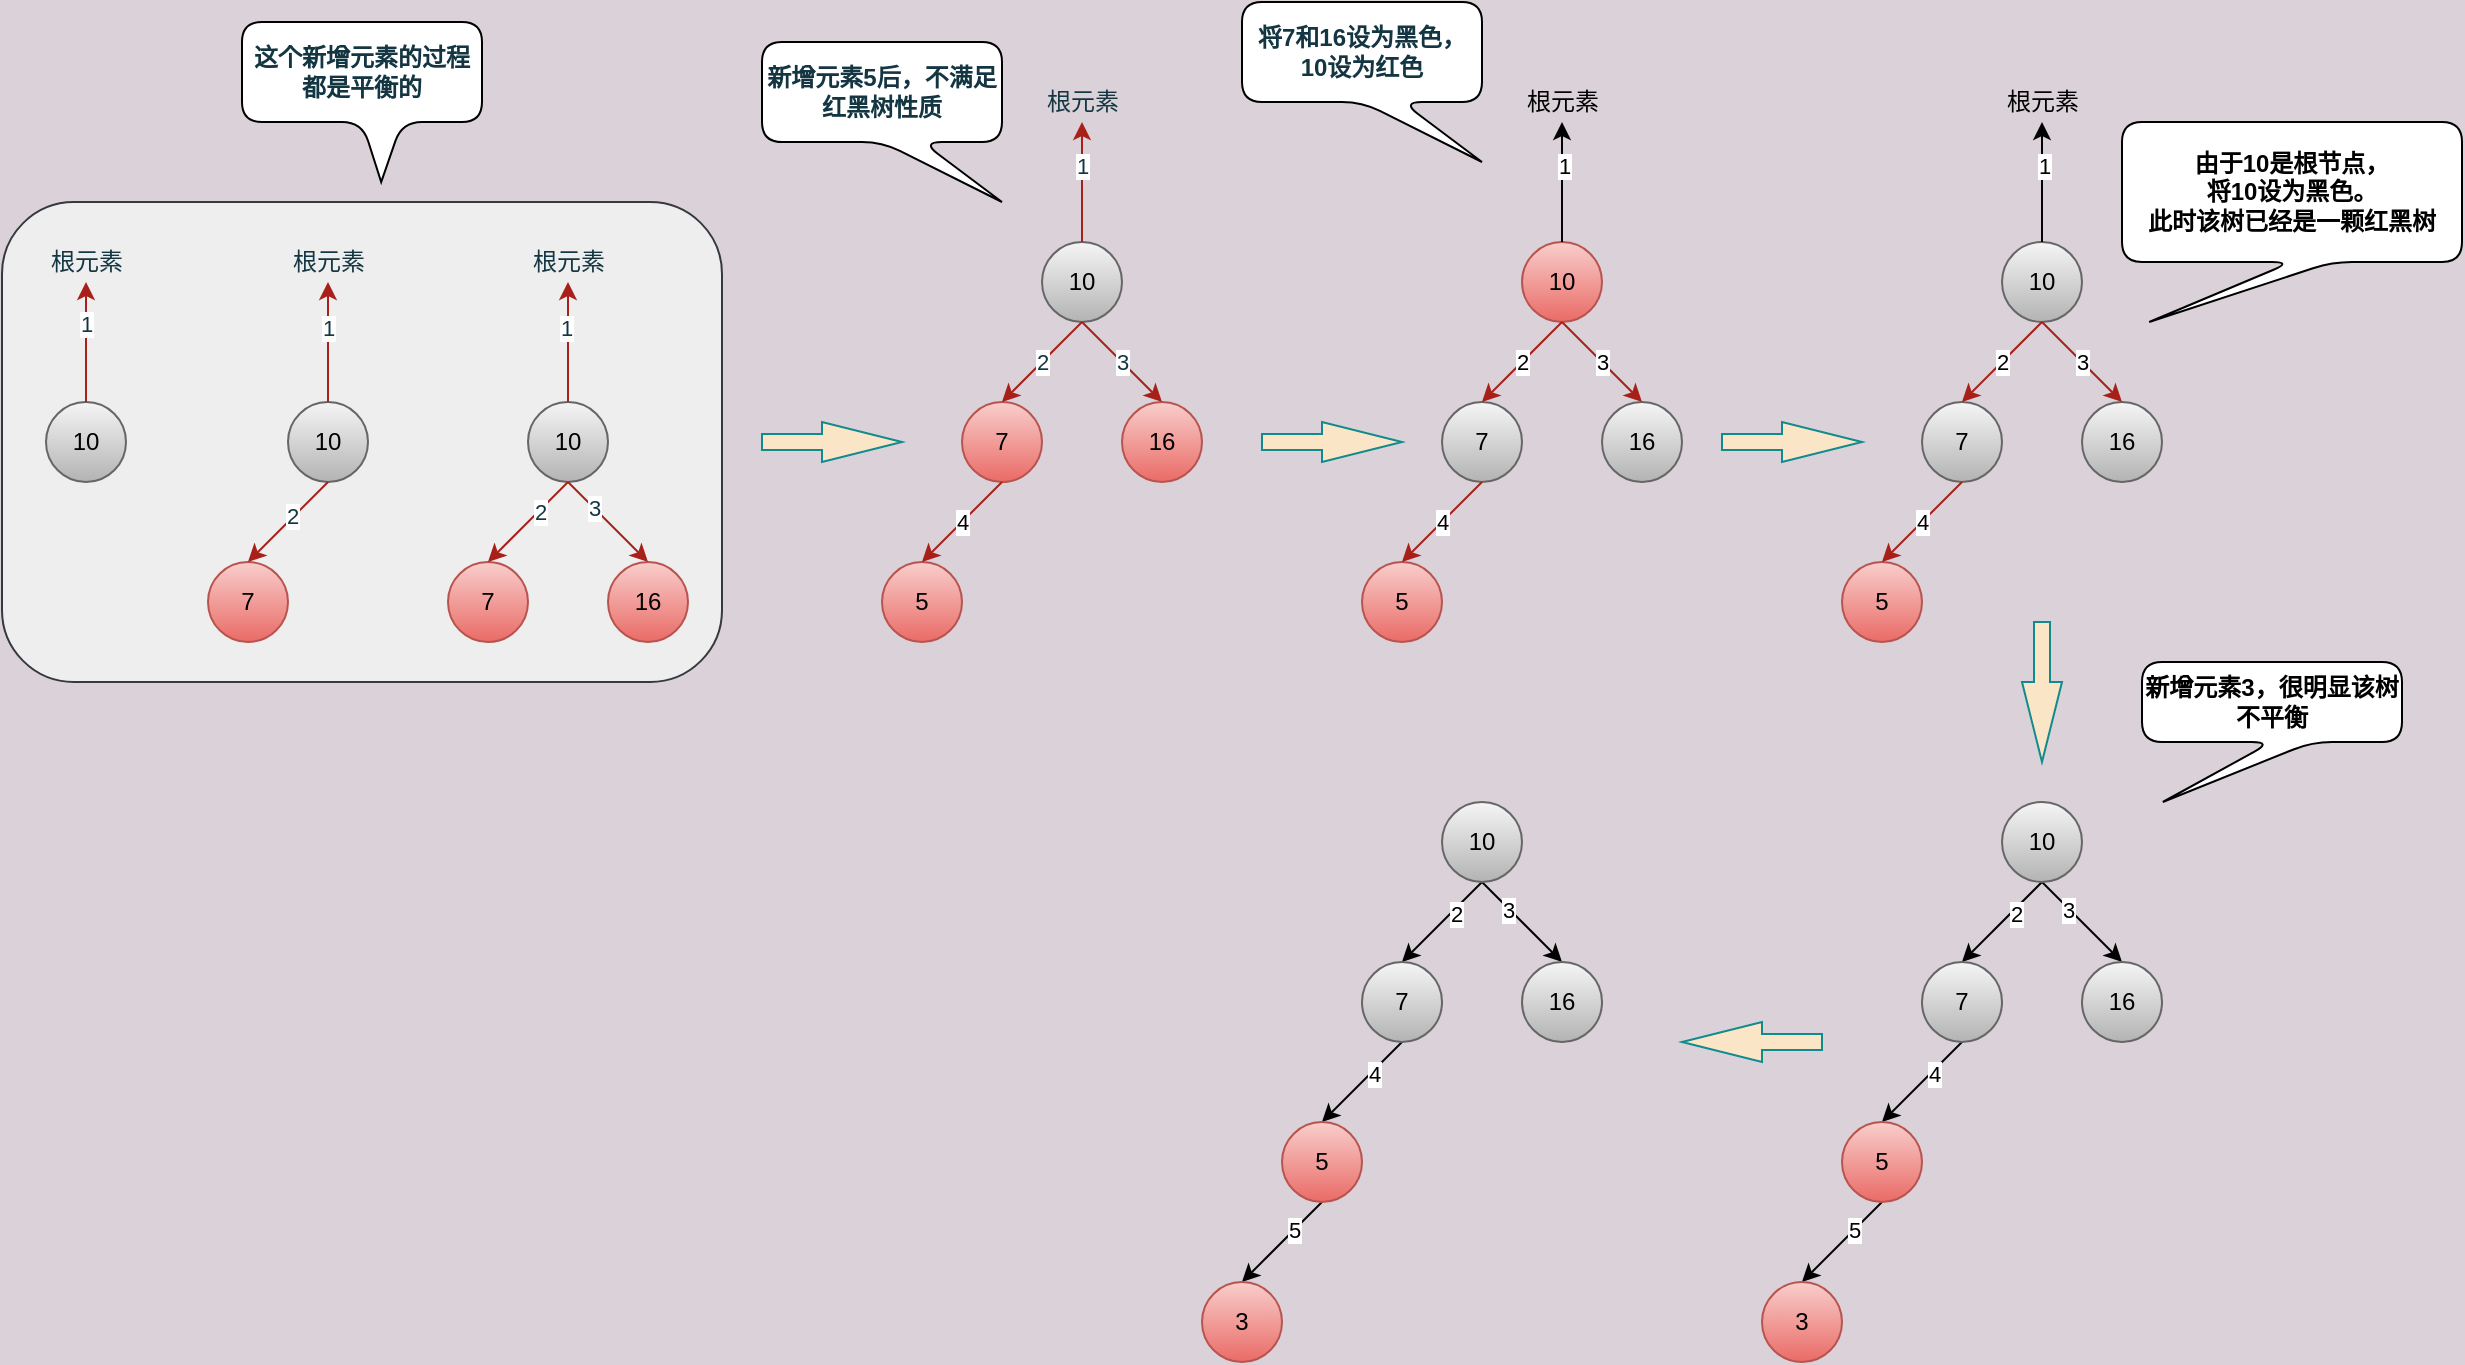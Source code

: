 <mxfile version="14.8.6" type="github">
  <diagram id="RBuBmUdtF5p_911Tt1P1" name="第 1 页">
    <mxGraphModel dx="768" dy="857" grid="1" gridSize="10" guides="1" tooltips="1" connect="1" arrows="1" fold="1" page="0" pageScale="1" pageWidth="827" pageHeight="1169" background="#DAD2D8" math="0" shadow="0">
      <root>
        <mxCell id="0" />
        <mxCell id="1" parent="0" />
        <mxCell id="MB37Xbq3W8sEPBoul8G4-47" value="" style="rounded=1;whiteSpace=wrap;html=1;glass=0;fillColor=#eeeeee;strokeColor=#36393d;shadow=0;sketch=0;" parent="1" vertex="1">
          <mxGeometry x="200" y="20" width="360" height="240" as="geometry" />
        </mxCell>
        <mxCell id="MB37Xbq3W8sEPBoul8G4-13" value="" style="group;fontColor=#143642;" parent="1" vertex="1" connectable="0">
          <mxGeometry x="217" y="40" width="50" height="120" as="geometry" />
        </mxCell>
        <mxCell id="MB37Xbq3W8sEPBoul8G4-1" value="10" style="ellipse;whiteSpace=wrap;html=1;aspect=fixed;fillColor=#f5f5f5;strokeColor=#666666;gradientColor=#b3b3b3;" parent="MB37Xbq3W8sEPBoul8G4-13" vertex="1">
          <mxGeometry x="5" y="80" width="40" height="40" as="geometry" />
        </mxCell>
        <mxCell id="MB37Xbq3W8sEPBoul8G4-4" value="根元素" style="text;html=1;align=center;verticalAlign=middle;resizable=0;points=[];autosize=1;strokeColor=none;fontColor=#143642;" parent="MB37Xbq3W8sEPBoul8G4-13" vertex="1">
          <mxGeometry width="50" height="20" as="geometry" />
        </mxCell>
        <mxCell id="MB37Xbq3W8sEPBoul8G4-6" value="" style="edgeStyle=orthogonalEdgeStyle;rounded=0;orthogonalLoop=1;jettySize=auto;html=1;labelBackgroundColor=#DAD2D8;strokeColor=#A8201A;fontColor=#143642;" parent="MB37Xbq3W8sEPBoul8G4-13" source="MB37Xbq3W8sEPBoul8G4-1" target="MB37Xbq3W8sEPBoul8G4-4" edge="1">
          <mxGeometry relative="1" as="geometry" />
        </mxCell>
        <mxCell id="MB37Xbq3W8sEPBoul8G4-54" value="1" style="edgeLabel;html=1;align=center;verticalAlign=middle;resizable=0;points=[];fontColor=#143642;" parent="MB37Xbq3W8sEPBoul8G4-6" vertex="1" connectable="0">
          <mxGeometry x="0.302" relative="1" as="geometry">
            <mxPoint as="offset" />
          </mxGeometry>
        </mxCell>
        <mxCell id="MB37Xbq3W8sEPBoul8G4-20" value="" style="group;fontColor=#143642;" parent="1" vertex="1" connectable="0">
          <mxGeometry x="303" y="40" width="85" height="200" as="geometry" />
        </mxCell>
        <mxCell id="MB37Xbq3W8sEPBoul8G4-8" value="7" style="ellipse;whiteSpace=wrap;html=1;aspect=fixed;fillColor=#f8cecc;strokeColor=#b85450;gradientColor=#ea6b66;" parent="MB37Xbq3W8sEPBoul8G4-20" vertex="1">
          <mxGeometry y="160" width="40" height="40" as="geometry" />
        </mxCell>
        <mxCell id="MB37Xbq3W8sEPBoul8G4-14" value="" style="group;fontColor=#143642;" parent="MB37Xbq3W8sEPBoul8G4-20" vertex="1" connectable="0">
          <mxGeometry x="35" width="50" height="120" as="geometry" />
        </mxCell>
        <mxCell id="MB37Xbq3W8sEPBoul8G4-15" value="10" style="ellipse;whiteSpace=wrap;html=1;aspect=fixed;fillColor=#f5f5f5;strokeColor=#666666;gradientColor=#b3b3b3;" parent="MB37Xbq3W8sEPBoul8G4-14" vertex="1">
          <mxGeometry x="5" y="80" width="40" height="40" as="geometry" />
        </mxCell>
        <mxCell id="MB37Xbq3W8sEPBoul8G4-16" value="根元素" style="text;html=1;align=center;verticalAlign=middle;resizable=0;points=[];autosize=1;strokeColor=none;fontColor=#143642;" parent="MB37Xbq3W8sEPBoul8G4-14" vertex="1">
          <mxGeometry width="50" height="20" as="geometry" />
        </mxCell>
        <mxCell id="MB37Xbq3W8sEPBoul8G4-17" value="" style="edgeStyle=orthogonalEdgeStyle;rounded=0;orthogonalLoop=1;jettySize=auto;html=1;labelBackgroundColor=#DAD2D8;strokeColor=#A8201A;fontColor=#143642;" parent="MB37Xbq3W8sEPBoul8G4-14" source="MB37Xbq3W8sEPBoul8G4-15" target="MB37Xbq3W8sEPBoul8G4-16" edge="1">
          <mxGeometry relative="1" as="geometry" />
        </mxCell>
        <mxCell id="MB37Xbq3W8sEPBoul8G4-55" value="1" style="edgeLabel;html=1;align=center;verticalAlign=middle;resizable=0;points=[];fontColor=#143642;" parent="MB37Xbq3W8sEPBoul8G4-17" vertex="1" connectable="0">
          <mxGeometry x="0.256" relative="1" as="geometry">
            <mxPoint as="offset" />
          </mxGeometry>
        </mxCell>
        <mxCell id="MB37Xbq3W8sEPBoul8G4-19" style="rounded=0;orthogonalLoop=1;jettySize=auto;html=1;exitX=0.5;exitY=1;exitDx=0;exitDy=0;entryX=0.5;entryY=0;entryDx=0;entryDy=0;labelBackgroundColor=#DAD2D8;strokeColor=#A8201A;fontColor=#143642;" parent="MB37Xbq3W8sEPBoul8G4-20" source="MB37Xbq3W8sEPBoul8G4-15" target="MB37Xbq3W8sEPBoul8G4-8" edge="1">
          <mxGeometry relative="1" as="geometry" />
        </mxCell>
        <mxCell id="MB37Xbq3W8sEPBoul8G4-51" value="2" style="edgeLabel;html=1;align=center;verticalAlign=middle;resizable=0;points=[];fontColor=#143642;" parent="MB37Xbq3W8sEPBoul8G4-19" vertex="1" connectable="0">
          <mxGeometry x="-0.222" y="2" relative="1" as="geometry">
            <mxPoint x="-4" as="offset" />
          </mxGeometry>
        </mxCell>
        <mxCell id="MB37Xbq3W8sEPBoul8G4-22" value="7" style="ellipse;whiteSpace=wrap;html=1;aspect=fixed;fillColor=#f8cecc;strokeColor=#b85450;gradientColor=#ea6b66;" parent="1" vertex="1">
          <mxGeometry x="423" y="200" width="40" height="40" as="geometry" />
        </mxCell>
        <mxCell id="MB37Xbq3W8sEPBoul8G4-23" value="" style="group;fontColor=#143642;" parent="1" vertex="1" connectable="0">
          <mxGeometry x="458" y="40" width="50" height="120" as="geometry" />
        </mxCell>
        <mxCell id="MB37Xbq3W8sEPBoul8G4-24" value="10" style="ellipse;whiteSpace=wrap;html=1;aspect=fixed;fillColor=#f5f5f5;strokeColor=#666666;gradientColor=#b3b3b3;" parent="MB37Xbq3W8sEPBoul8G4-23" vertex="1">
          <mxGeometry x="5" y="80" width="40" height="40" as="geometry" />
        </mxCell>
        <mxCell id="MB37Xbq3W8sEPBoul8G4-25" value="根元素" style="text;html=1;align=center;verticalAlign=middle;resizable=0;points=[];autosize=1;strokeColor=none;fontColor=#143642;" parent="MB37Xbq3W8sEPBoul8G4-23" vertex="1">
          <mxGeometry width="50" height="20" as="geometry" />
        </mxCell>
        <mxCell id="MB37Xbq3W8sEPBoul8G4-26" value="" style="edgeStyle=orthogonalEdgeStyle;rounded=0;orthogonalLoop=1;jettySize=auto;html=1;labelBackgroundColor=#DAD2D8;strokeColor=#A8201A;fontColor=#143642;" parent="MB37Xbq3W8sEPBoul8G4-23" source="MB37Xbq3W8sEPBoul8G4-24" target="MB37Xbq3W8sEPBoul8G4-25" edge="1">
          <mxGeometry relative="1" as="geometry" />
        </mxCell>
        <mxCell id="MB37Xbq3W8sEPBoul8G4-56" value="1" style="edgeLabel;html=1;align=center;verticalAlign=middle;resizable=0;points=[];fontColor=#143642;" parent="MB37Xbq3W8sEPBoul8G4-26" vertex="1" connectable="0">
          <mxGeometry x="0.233" y="1" relative="1" as="geometry">
            <mxPoint as="offset" />
          </mxGeometry>
        </mxCell>
        <mxCell id="MB37Xbq3W8sEPBoul8G4-28" style="rounded=0;orthogonalLoop=1;jettySize=auto;html=1;exitX=0.5;exitY=1;exitDx=0;exitDy=0;entryX=0.5;entryY=0;entryDx=0;entryDy=0;labelBackgroundColor=#DAD2D8;strokeColor=#A8201A;fontColor=#143642;" parent="1" source="MB37Xbq3W8sEPBoul8G4-24" target="MB37Xbq3W8sEPBoul8G4-22" edge="1">
          <mxGeometry x="423" y="40" as="geometry" />
        </mxCell>
        <mxCell id="MB37Xbq3W8sEPBoul8G4-52" value="2" style="edgeLabel;html=1;align=center;verticalAlign=middle;resizable=0;points=[];fontColor=#143642;" parent="MB37Xbq3W8sEPBoul8G4-28" vertex="1" connectable="0">
          <mxGeometry relative="1" as="geometry">
            <mxPoint x="6" y="-5" as="offset" />
          </mxGeometry>
        </mxCell>
        <mxCell id="MB37Xbq3W8sEPBoul8G4-29" value="16" style="ellipse;whiteSpace=wrap;html=1;aspect=fixed;fillColor=#f8cecc;strokeColor=#b85450;gradientColor=#ea6b66;" parent="1" vertex="1">
          <mxGeometry x="503" y="200" width="40" height="40" as="geometry" />
        </mxCell>
        <mxCell id="MB37Xbq3W8sEPBoul8G4-30" style="edgeStyle=none;rounded=0;orthogonalLoop=1;jettySize=auto;html=1;exitX=0.5;exitY=1;exitDx=0;exitDy=0;entryX=0.5;entryY=0;entryDx=0;entryDy=0;labelBackgroundColor=#DAD2D8;strokeColor=#A8201A;fontColor=#143642;" parent="1" source="MB37Xbq3W8sEPBoul8G4-24" target="MB37Xbq3W8sEPBoul8G4-29" edge="1">
          <mxGeometry x="217" y="40" as="geometry" />
        </mxCell>
        <mxCell id="MB37Xbq3W8sEPBoul8G4-53" value="3" style="edgeLabel;html=1;align=center;verticalAlign=middle;resizable=0;points=[];fontColor=#143642;" parent="MB37Xbq3W8sEPBoul8G4-30" vertex="1" connectable="0">
          <mxGeometry relative="1" as="geometry">
            <mxPoint x="-7" y="-7" as="offset" />
          </mxGeometry>
        </mxCell>
        <mxCell id="MB37Xbq3W8sEPBoul8G4-73" value="" style="html=1;shadow=0;dashed=0;align=center;verticalAlign=middle;shape=mxgraph.arrows2.arrow;dy=0.6;dx=40;notch=0;rounded=1;glass=0;sketch=0;fontColor=#143642;strokeColor=#0F8B8D;fillColor=#FAE5C7;" parent="1" vertex="1">
          <mxGeometry x="580" y="130" width="70" height="20" as="geometry" />
        </mxCell>
        <mxCell id="5Z_JWHFTvRfyE_uImuRY-12" value="" style="group" vertex="1" connectable="0" parent="1">
          <mxGeometry x="640" y="-40" width="160" height="280" as="geometry" />
        </mxCell>
        <mxCell id="MB37Xbq3W8sEPBoul8G4-35" value="7" style="ellipse;whiteSpace=wrap;html=1;aspect=fixed;fillColor=#f8cecc;strokeColor=#b85450;gradientColor=#ea6b66;" parent="5Z_JWHFTvRfyE_uImuRY-12" vertex="1">
          <mxGeometry x="40" y="160" width="40" height="40" as="geometry" />
        </mxCell>
        <mxCell id="MB37Xbq3W8sEPBoul8G4-36" value="" style="group;fontColor=#143642;" parent="5Z_JWHFTvRfyE_uImuRY-12" vertex="1" connectable="0">
          <mxGeometry x="75" width="50" height="120" as="geometry" />
        </mxCell>
        <mxCell id="MB37Xbq3W8sEPBoul8G4-37" value="10" style="ellipse;whiteSpace=wrap;html=1;aspect=fixed;fillColor=#f5f5f5;strokeColor=#666666;gradientColor=#b3b3b3;" parent="MB37Xbq3W8sEPBoul8G4-36" vertex="1">
          <mxGeometry x="5" y="80" width="40" height="40" as="geometry" />
        </mxCell>
        <mxCell id="MB37Xbq3W8sEPBoul8G4-38" value="根元素" style="text;html=1;align=center;verticalAlign=middle;resizable=0;points=[];autosize=1;strokeColor=none;fontColor=#143642;" parent="MB37Xbq3W8sEPBoul8G4-36" vertex="1">
          <mxGeometry width="50" height="20" as="geometry" />
        </mxCell>
        <mxCell id="MB37Xbq3W8sEPBoul8G4-39" value="" style="edgeStyle=orthogonalEdgeStyle;rounded=0;orthogonalLoop=1;jettySize=auto;html=1;labelBackgroundColor=#DAD2D8;strokeColor=#A8201A;fontColor=#143642;" parent="MB37Xbq3W8sEPBoul8G4-36" source="MB37Xbq3W8sEPBoul8G4-37" target="MB37Xbq3W8sEPBoul8G4-38" edge="1">
          <mxGeometry relative="1" as="geometry" />
        </mxCell>
        <mxCell id="MB37Xbq3W8sEPBoul8G4-66" value="1" style="edgeLabel;html=1;align=center;verticalAlign=middle;resizable=0;points=[];fontColor=#143642;" parent="MB37Xbq3W8sEPBoul8G4-39" vertex="1" connectable="0">
          <mxGeometry x="0.279" relative="1" as="geometry">
            <mxPoint as="offset" />
          </mxGeometry>
        </mxCell>
        <mxCell id="MB37Xbq3W8sEPBoul8G4-41" style="rounded=0;orthogonalLoop=1;jettySize=auto;html=1;exitX=0.5;exitY=1;exitDx=0;exitDy=0;entryX=0.5;entryY=0;entryDx=0;entryDy=0;labelBackgroundColor=#DAD2D8;strokeColor=#A8201A;fontColor=#143642;" parent="5Z_JWHFTvRfyE_uImuRY-12" source="MB37Xbq3W8sEPBoul8G4-37" target="MB37Xbq3W8sEPBoul8G4-35" edge="1">
          <mxGeometry x="640" y="40" as="geometry" />
        </mxCell>
        <mxCell id="MB37Xbq3W8sEPBoul8G4-64" value="2" style="edgeLabel;html=1;align=center;verticalAlign=middle;resizable=0;points=[];fontColor=#143642;" parent="MB37Xbq3W8sEPBoul8G4-41" vertex="1" connectable="0">
          <mxGeometry relative="1" as="geometry">
            <mxPoint as="offset" />
          </mxGeometry>
        </mxCell>
        <mxCell id="MB37Xbq3W8sEPBoul8G4-42" value="16" style="ellipse;whiteSpace=wrap;html=1;aspect=fixed;fillColor=#f8cecc;strokeColor=#b85450;gradientColor=#ea6b66;" parent="5Z_JWHFTvRfyE_uImuRY-12" vertex="1">
          <mxGeometry x="120" y="160" width="40" height="40" as="geometry" />
        </mxCell>
        <mxCell id="MB37Xbq3W8sEPBoul8G4-44" value="5" style="ellipse;whiteSpace=wrap;html=1;aspect=fixed;fillColor=#f8cecc;strokeColor=#b85450;gradientColor=#ea6b66;" parent="5Z_JWHFTvRfyE_uImuRY-12" vertex="1">
          <mxGeometry y="240" width="40" height="40" as="geometry" />
        </mxCell>
        <mxCell id="MB37Xbq3W8sEPBoul8G4-43" style="edgeStyle=none;rounded=0;orthogonalLoop=1;jettySize=auto;html=1;exitX=0.5;exitY=1;exitDx=0;exitDy=0;entryX=0.5;entryY=0;entryDx=0;entryDy=0;labelBackgroundColor=#DAD2D8;strokeColor=#A8201A;fontColor=#143642;" parent="5Z_JWHFTvRfyE_uImuRY-12" source="MB37Xbq3W8sEPBoul8G4-37" target="MB37Xbq3W8sEPBoul8G4-42" edge="1">
          <mxGeometry x="600" y="40" as="geometry" />
        </mxCell>
        <mxCell id="MB37Xbq3W8sEPBoul8G4-65" value="3" style="edgeLabel;html=1;align=center;verticalAlign=middle;resizable=0;points=[];fontColor=#143642;" parent="MB37Xbq3W8sEPBoul8G4-43" vertex="1" connectable="0">
          <mxGeometry relative="1" as="geometry">
            <mxPoint as="offset" />
          </mxGeometry>
        </mxCell>
        <mxCell id="MB37Xbq3W8sEPBoul8G4-77" style="rounded=0;sketch=0;orthogonalLoop=1;jettySize=auto;html=1;exitX=0.5;exitY=1;exitDx=0;exitDy=0;entryX=0.5;entryY=0;entryDx=0;entryDy=0;fontColor=#143642;fillColor=#f8cecc;strokeColor=#A8201A;" parent="5Z_JWHFTvRfyE_uImuRY-12" source="MB37Xbq3W8sEPBoul8G4-35" target="MB37Xbq3W8sEPBoul8G4-44" edge="1">
          <mxGeometry relative="1" as="geometry" />
        </mxCell>
        <mxCell id="5Z_JWHFTvRfyE_uImuRY-3" value="4" style="edgeLabel;html=1;align=center;verticalAlign=middle;resizable=0;points=[];" vertex="1" connectable="0" parent="MB37Xbq3W8sEPBoul8G4-77">
          <mxGeometry x="-0.306" y="-1" relative="1" as="geometry">
            <mxPoint x="-6" y="7" as="offset" />
          </mxGeometry>
        </mxCell>
        <mxCell id="5Z_JWHFTvRfyE_uImuRY-57" value="&lt;span style=&quot;color: rgb(20 , 54 , 66) ; font-weight: 700&quot;&gt;新增元素5后，不满足红黑树性质&lt;/span&gt;" style="shape=callout;whiteSpace=wrap;html=1;perimeter=calloutPerimeter;rounded=1;position2=1;" vertex="1" parent="5Z_JWHFTvRfyE_uImuRY-12">
          <mxGeometry x="-60" y="-20" width="120" height="80" as="geometry" />
        </mxCell>
        <mxCell id="5Z_JWHFTvRfyE_uImuRY-28" value="" style="group" vertex="1" connectable="0" parent="1">
          <mxGeometry x="880" y="40" width="160" height="200" as="geometry" />
        </mxCell>
        <mxCell id="5Z_JWHFTvRfyE_uImuRY-4" value="10" style="ellipse;whiteSpace=wrap;html=1;aspect=fixed;fillColor=#f8cecc;strokeColor=#b85450;gradientColor=#ea6b66;" vertex="1" parent="5Z_JWHFTvRfyE_uImuRY-28">
          <mxGeometry x="80" width="40" height="40" as="geometry" />
        </mxCell>
        <mxCell id="5Z_JWHFTvRfyE_uImuRY-5" value="7" style="ellipse;whiteSpace=wrap;html=1;aspect=fixed;fillColor=#f5f5f5;strokeColor=#666666;gradientColor=#b3b3b3;" vertex="1" parent="5Z_JWHFTvRfyE_uImuRY-28">
          <mxGeometry x="40" y="80" width="40" height="40" as="geometry" />
        </mxCell>
        <mxCell id="5Z_JWHFTvRfyE_uImuRY-6" value="16" style="ellipse;whiteSpace=wrap;html=1;aspect=fixed;fillColor=#f5f5f5;strokeColor=#666666;gradientColor=#b3b3b3;" vertex="1" parent="5Z_JWHFTvRfyE_uImuRY-28">
          <mxGeometry x="120" y="80" width="40" height="40" as="geometry" />
        </mxCell>
        <mxCell id="5Z_JWHFTvRfyE_uImuRY-7" value="5" style="ellipse;whiteSpace=wrap;html=1;aspect=fixed;fillColor=#f8cecc;strokeColor=#b85450;gradientColor=#ea6b66;" vertex="1" parent="5Z_JWHFTvRfyE_uImuRY-28">
          <mxGeometry y="160" width="40" height="40" as="geometry" />
        </mxCell>
        <mxCell id="5Z_JWHFTvRfyE_uImuRY-8" style="rounded=0;orthogonalLoop=1;jettySize=auto;html=1;exitX=0.5;exitY=1;exitDx=0;exitDy=0;entryX=0.5;entryY=0;entryDx=0;entryDy=0;strokeColor=#A8201A;" edge="1" parent="5Z_JWHFTvRfyE_uImuRY-28" source="5Z_JWHFTvRfyE_uImuRY-4" target="5Z_JWHFTvRfyE_uImuRY-5">
          <mxGeometry x="900" y="40" as="geometry" />
        </mxCell>
        <mxCell id="5Z_JWHFTvRfyE_uImuRY-33" value="2" style="edgeLabel;html=1;align=center;verticalAlign=middle;resizable=0;points=[];" vertex="1" connectable="0" parent="5Z_JWHFTvRfyE_uImuRY-8">
          <mxGeometry relative="1" as="geometry">
            <mxPoint as="offset" />
          </mxGeometry>
        </mxCell>
        <mxCell id="5Z_JWHFTvRfyE_uImuRY-9" style="edgeStyle=none;rounded=0;orthogonalLoop=1;jettySize=auto;html=1;exitX=0.5;exitY=1;exitDx=0;exitDy=0;entryX=0.5;entryY=0;entryDx=0;entryDy=0;strokeColor=#A8201A;" edge="1" parent="5Z_JWHFTvRfyE_uImuRY-28" source="5Z_JWHFTvRfyE_uImuRY-4" target="5Z_JWHFTvRfyE_uImuRY-6">
          <mxGeometry x="900" y="40" as="geometry" />
        </mxCell>
        <mxCell id="5Z_JWHFTvRfyE_uImuRY-34" value="3" style="edgeLabel;html=1;align=center;verticalAlign=middle;resizable=0;points=[];" vertex="1" connectable="0" parent="5Z_JWHFTvRfyE_uImuRY-9">
          <mxGeometry relative="1" as="geometry">
            <mxPoint as="offset" />
          </mxGeometry>
        </mxCell>
        <mxCell id="5Z_JWHFTvRfyE_uImuRY-10" style="edgeStyle=none;rounded=0;orthogonalLoop=1;jettySize=auto;html=1;exitX=0.5;exitY=1;exitDx=0;exitDy=0;entryX=0.5;entryY=0;entryDx=0;entryDy=0;strokeColor=#A8201A;" edge="1" parent="5Z_JWHFTvRfyE_uImuRY-28" source="5Z_JWHFTvRfyE_uImuRY-5" target="5Z_JWHFTvRfyE_uImuRY-7">
          <mxGeometry x="900" y="40" as="geometry" />
        </mxCell>
        <mxCell id="5Z_JWHFTvRfyE_uImuRY-35" value="4" style="edgeLabel;html=1;align=center;verticalAlign=middle;resizable=0;points=[];" vertex="1" connectable="0" parent="5Z_JWHFTvRfyE_uImuRY-10">
          <mxGeometry relative="1" as="geometry">
            <mxPoint as="offset" />
          </mxGeometry>
        </mxCell>
        <mxCell id="5Z_JWHFTvRfyE_uImuRY-30" value="根元素" style="text;html=1;align=center;verticalAlign=middle;resizable=0;points=[];autosize=1;strokeColor=none;" vertex="1" parent="1">
          <mxGeometry x="955" y="-40" width="50" height="20" as="geometry" />
        </mxCell>
        <mxCell id="5Z_JWHFTvRfyE_uImuRY-31" value="" style="edgeStyle=none;rounded=0;orthogonalLoop=1;jettySize=auto;html=1;strokeColor=#030303;" edge="1" parent="1" source="5Z_JWHFTvRfyE_uImuRY-4" target="5Z_JWHFTvRfyE_uImuRY-30">
          <mxGeometry relative="1" as="geometry" />
        </mxCell>
        <mxCell id="5Z_JWHFTvRfyE_uImuRY-32" value="1" style="edgeLabel;html=1;align=center;verticalAlign=middle;resizable=0;points=[];" vertex="1" connectable="0" parent="5Z_JWHFTvRfyE_uImuRY-31">
          <mxGeometry x="0.261" y="-1" relative="1" as="geometry">
            <mxPoint as="offset" />
          </mxGeometry>
        </mxCell>
        <mxCell id="5Z_JWHFTvRfyE_uImuRY-37" value="" style="html=1;shadow=0;dashed=0;align=center;verticalAlign=middle;shape=mxgraph.arrows2.arrow;dy=0.6;dx=40;notch=0;rounded=1;glass=0;sketch=0;fontColor=#143642;strokeColor=#0F8B8D;fillColor=#FAE5C7;" vertex="1" parent="1">
          <mxGeometry x="830" y="130" width="70" height="20" as="geometry" />
        </mxCell>
        <mxCell id="5Z_JWHFTvRfyE_uImuRY-41" value="10" style="ellipse;whiteSpace=wrap;html=1;aspect=fixed;fillColor=#f5f5f5;strokeColor=#666666;gradientColor=#b3b3b3;" vertex="1" parent="1">
          <mxGeometry x="1200" y="40" width="40" height="40" as="geometry" />
        </mxCell>
        <mxCell id="5Z_JWHFTvRfyE_uImuRY-42" value="7" style="ellipse;whiteSpace=wrap;html=1;aspect=fixed;fillColor=#f5f5f5;strokeColor=#666666;gradientColor=#b3b3b3;" vertex="1" parent="1">
          <mxGeometry x="1160" y="120" width="40" height="40" as="geometry" />
        </mxCell>
        <mxCell id="5Z_JWHFTvRfyE_uImuRY-43" value="16" style="ellipse;whiteSpace=wrap;html=1;aspect=fixed;fillColor=#f5f5f5;strokeColor=#666666;gradientColor=#b3b3b3;" vertex="1" parent="1">
          <mxGeometry x="1240" y="120" width="40" height="40" as="geometry" />
        </mxCell>
        <mxCell id="5Z_JWHFTvRfyE_uImuRY-44" value="5" style="ellipse;whiteSpace=wrap;html=1;aspect=fixed;fillColor=#f8cecc;strokeColor=#b85450;gradientColor=#ea6b66;" vertex="1" parent="1">
          <mxGeometry x="1120" y="200" width="40" height="40" as="geometry" />
        </mxCell>
        <mxCell id="5Z_JWHFTvRfyE_uImuRY-45" style="rounded=0;orthogonalLoop=1;jettySize=auto;html=1;exitX=0.5;exitY=1;exitDx=0;exitDy=0;entryX=0.5;entryY=0;entryDx=0;entryDy=0;strokeColor=#A8201A;" edge="1" parent="1" source="5Z_JWHFTvRfyE_uImuRY-41" target="5Z_JWHFTvRfyE_uImuRY-42">
          <mxGeometry x="1140" y="40" as="geometry" />
        </mxCell>
        <mxCell id="5Z_JWHFTvRfyE_uImuRY-46" value="2" style="edgeLabel;html=1;align=center;verticalAlign=middle;resizable=0;points=[];" vertex="1" connectable="0" parent="5Z_JWHFTvRfyE_uImuRY-45">
          <mxGeometry relative="1" as="geometry">
            <mxPoint as="offset" />
          </mxGeometry>
        </mxCell>
        <mxCell id="5Z_JWHFTvRfyE_uImuRY-47" style="edgeStyle=none;rounded=0;orthogonalLoop=1;jettySize=auto;html=1;exitX=0.5;exitY=1;exitDx=0;exitDy=0;entryX=0.5;entryY=0;entryDx=0;entryDy=0;strokeColor=#A8201A;" edge="1" parent="1" source="5Z_JWHFTvRfyE_uImuRY-41" target="5Z_JWHFTvRfyE_uImuRY-43">
          <mxGeometry x="1140" y="40" as="geometry" />
        </mxCell>
        <mxCell id="5Z_JWHFTvRfyE_uImuRY-48" value="3" style="edgeLabel;html=1;align=center;verticalAlign=middle;resizable=0;points=[];" vertex="1" connectable="0" parent="5Z_JWHFTvRfyE_uImuRY-47">
          <mxGeometry relative="1" as="geometry">
            <mxPoint as="offset" />
          </mxGeometry>
        </mxCell>
        <mxCell id="5Z_JWHFTvRfyE_uImuRY-49" style="edgeStyle=none;rounded=0;orthogonalLoop=1;jettySize=auto;html=1;exitX=0.5;exitY=1;exitDx=0;exitDy=0;entryX=0.5;entryY=0;entryDx=0;entryDy=0;strokeColor=#A8201A;" edge="1" parent="1" source="5Z_JWHFTvRfyE_uImuRY-42" target="5Z_JWHFTvRfyE_uImuRY-44">
          <mxGeometry x="1140" y="40" as="geometry" />
        </mxCell>
        <mxCell id="5Z_JWHFTvRfyE_uImuRY-50" value="4" style="edgeLabel;html=1;align=center;verticalAlign=middle;resizable=0;points=[];" vertex="1" connectable="0" parent="5Z_JWHFTvRfyE_uImuRY-49">
          <mxGeometry relative="1" as="geometry">
            <mxPoint as="offset" />
          </mxGeometry>
        </mxCell>
        <mxCell id="5Z_JWHFTvRfyE_uImuRY-51" value="根元素" style="text;html=1;align=center;verticalAlign=middle;resizable=0;points=[];autosize=1;strokeColor=none;" vertex="1" parent="1">
          <mxGeometry x="1195" y="-40" width="50" height="20" as="geometry" />
        </mxCell>
        <mxCell id="5Z_JWHFTvRfyE_uImuRY-52" value="" style="edgeStyle=none;rounded=0;orthogonalLoop=1;jettySize=auto;html=1;strokeColor=#030303;" edge="1" parent="1" source="5Z_JWHFTvRfyE_uImuRY-41" target="5Z_JWHFTvRfyE_uImuRY-51">
          <mxGeometry relative="1" as="geometry" />
        </mxCell>
        <mxCell id="5Z_JWHFTvRfyE_uImuRY-53" value="1" style="edgeLabel;html=1;align=center;verticalAlign=middle;resizable=0;points=[];" vertex="1" connectable="0" parent="5Z_JWHFTvRfyE_uImuRY-52">
          <mxGeometry x="0.261" y="-1" relative="1" as="geometry">
            <mxPoint as="offset" />
          </mxGeometry>
        </mxCell>
        <mxCell id="5Z_JWHFTvRfyE_uImuRY-54" value="" style="html=1;shadow=0;dashed=0;align=center;verticalAlign=middle;shape=mxgraph.arrows2.arrow;dy=0.6;dx=40;notch=0;rounded=1;glass=0;sketch=0;fontColor=#143642;strokeColor=#0F8B8D;fillColor=#FAE5C7;" vertex="1" parent="1">
          <mxGeometry x="1060" y="130" width="70" height="20" as="geometry" />
        </mxCell>
        <mxCell id="5Z_JWHFTvRfyE_uImuRY-55" value="由于10是根节点，&lt;br&gt;将10设为黑色。&lt;br&gt;此时该树已经是一颗红黑树" style="shape=callout;whiteSpace=wrap;html=1;perimeter=calloutPerimeter;position2=0.08;rounded=1;fontStyle=1" vertex="1" parent="1">
          <mxGeometry x="1260" y="-20" width="170" height="100" as="geometry" />
        </mxCell>
        <mxCell id="5Z_JWHFTvRfyE_uImuRY-59" value="&lt;font color=&quot;#143642&quot;&gt;&lt;b&gt;将7和16设为黑色，&lt;br&gt;10设为红色&lt;br&gt;&lt;/b&gt;&lt;/font&gt;" style="shape=callout;whiteSpace=wrap;html=1;perimeter=calloutPerimeter;rounded=1;position2=1;" vertex="1" parent="1">
          <mxGeometry x="820" y="-80" width="120" height="80" as="geometry" />
        </mxCell>
        <mxCell id="5Z_JWHFTvRfyE_uImuRY-61" value="&lt;span style=&quot;color: rgb(20 , 54 , 66) ; font-weight: 700&quot;&gt;这个新增元素的过程都是平衡的&lt;/span&gt;" style="shape=callout;whiteSpace=wrap;html=1;perimeter=calloutPerimeter;rounded=1;position2=0.58;" vertex="1" parent="1">
          <mxGeometry x="320" y="-70" width="120" height="80" as="geometry" />
        </mxCell>
        <mxCell id="5Z_JWHFTvRfyE_uImuRY-65" value="" style="html=1;shadow=0;dashed=0;align=center;verticalAlign=middle;shape=mxgraph.arrows2.arrow;dy=0.6;dx=40;notch=0;rounded=1;glass=0;sketch=0;fontColor=#143642;strokeColor=#0F8B8D;fillColor=#FAE5C7;direction=south;" vertex="1" parent="1">
          <mxGeometry x="1210" y="230" width="20" height="70" as="geometry" />
        </mxCell>
        <mxCell id="5Z_JWHFTvRfyE_uImuRY-71" style="edgeStyle=none;rounded=0;orthogonalLoop=1;jettySize=auto;html=1;exitX=0.5;exitY=1;exitDx=0;exitDy=0;entryX=0.5;entryY=0;entryDx=0;entryDy=0;strokeColor=#030303;" edge="1" parent="1" source="5Z_JWHFTvRfyE_uImuRY-66" target="5Z_JWHFTvRfyE_uImuRY-67">
          <mxGeometry relative="1" as="geometry" />
        </mxCell>
        <mxCell id="5Z_JWHFTvRfyE_uImuRY-76" value="2" style="edgeLabel;html=1;align=center;verticalAlign=middle;resizable=0;points=[];" vertex="1" connectable="0" parent="5Z_JWHFTvRfyE_uImuRY-71">
          <mxGeometry x="-0.269" y="2" relative="1" as="geometry">
            <mxPoint as="offset" />
          </mxGeometry>
        </mxCell>
        <mxCell id="5Z_JWHFTvRfyE_uImuRY-72" style="edgeStyle=none;rounded=0;orthogonalLoop=1;jettySize=auto;html=1;exitX=0.5;exitY=1;exitDx=0;exitDy=0;entryX=0.5;entryY=0;entryDx=0;entryDy=0;strokeColor=#030303;" edge="1" parent="1" source="5Z_JWHFTvRfyE_uImuRY-66" target="5Z_JWHFTvRfyE_uImuRY-68">
          <mxGeometry relative="1" as="geometry" />
        </mxCell>
        <mxCell id="5Z_JWHFTvRfyE_uImuRY-77" value="3" style="edgeLabel;html=1;align=center;verticalAlign=middle;resizable=0;points=[];" vertex="1" connectable="0" parent="5Z_JWHFTvRfyE_uImuRY-72">
          <mxGeometry x="-0.353" y="-1" relative="1" as="geometry">
            <mxPoint as="offset" />
          </mxGeometry>
        </mxCell>
        <mxCell id="5Z_JWHFTvRfyE_uImuRY-66" value="10" style="ellipse;whiteSpace=wrap;html=1;aspect=fixed;fillColor=#f5f5f5;strokeColor=#666666;gradientColor=#b3b3b3;" vertex="1" parent="1">
          <mxGeometry x="1200" y="320" width="40" height="40" as="geometry" />
        </mxCell>
        <mxCell id="5Z_JWHFTvRfyE_uImuRY-73" style="edgeStyle=none;rounded=0;orthogonalLoop=1;jettySize=auto;html=1;exitX=0.5;exitY=1;exitDx=0;exitDy=0;entryX=0.5;entryY=0;entryDx=0;entryDy=0;strokeColor=#030303;" edge="1" parent="1" source="5Z_JWHFTvRfyE_uImuRY-67" target="5Z_JWHFTvRfyE_uImuRY-69">
          <mxGeometry relative="1" as="geometry" />
        </mxCell>
        <mxCell id="5Z_JWHFTvRfyE_uImuRY-78" value="4" style="edgeLabel;html=1;align=center;verticalAlign=middle;resizable=0;points=[];" vertex="1" connectable="0" parent="5Z_JWHFTvRfyE_uImuRY-73">
          <mxGeometry x="-0.233" y="1" relative="1" as="geometry">
            <mxPoint as="offset" />
          </mxGeometry>
        </mxCell>
        <mxCell id="5Z_JWHFTvRfyE_uImuRY-67" value="7" style="ellipse;whiteSpace=wrap;html=1;aspect=fixed;fillColor=#f5f5f5;strokeColor=#666666;gradientColor=#b3b3b3;" vertex="1" parent="1">
          <mxGeometry x="1160" y="400" width="40" height="40" as="geometry" />
        </mxCell>
        <mxCell id="5Z_JWHFTvRfyE_uImuRY-68" value="16" style="ellipse;whiteSpace=wrap;html=1;aspect=fixed;fillColor=#f5f5f5;strokeColor=#666666;gradientColor=#b3b3b3;" vertex="1" parent="1">
          <mxGeometry x="1240" y="400" width="40" height="40" as="geometry" />
        </mxCell>
        <mxCell id="5Z_JWHFTvRfyE_uImuRY-75" style="edgeStyle=none;rounded=0;orthogonalLoop=1;jettySize=auto;html=1;exitX=0.5;exitY=1;exitDx=0;exitDy=0;entryX=0.5;entryY=0;entryDx=0;entryDy=0;strokeColor=#030303;" edge="1" parent="1" source="5Z_JWHFTvRfyE_uImuRY-69" target="5Z_JWHFTvRfyE_uImuRY-74">
          <mxGeometry relative="1" as="geometry" />
        </mxCell>
        <mxCell id="5Z_JWHFTvRfyE_uImuRY-79" value="5" style="edgeLabel;html=1;align=center;verticalAlign=middle;resizable=0;points=[];" vertex="1" connectable="0" parent="5Z_JWHFTvRfyE_uImuRY-75">
          <mxGeometry x="-0.317" relative="1" as="geometry">
            <mxPoint as="offset" />
          </mxGeometry>
        </mxCell>
        <mxCell id="5Z_JWHFTvRfyE_uImuRY-69" value="5" style="ellipse;whiteSpace=wrap;html=1;aspect=fixed;fillColor=#f8cecc;strokeColor=#b85450;gradientColor=#ea6b66;" vertex="1" parent="1">
          <mxGeometry x="1120" y="480" width="40" height="40" as="geometry" />
        </mxCell>
        <mxCell id="5Z_JWHFTvRfyE_uImuRY-70" value="新增元素3，很明显该树不平衡" style="shape=callout;whiteSpace=wrap;html=1;perimeter=calloutPerimeter;position2=0.08;rounded=1;fontStyle=1" vertex="1" parent="1">
          <mxGeometry x="1270" y="250" width="130" height="70" as="geometry" />
        </mxCell>
        <mxCell id="5Z_JWHFTvRfyE_uImuRY-74" value="3" style="ellipse;whiteSpace=wrap;html=1;aspect=fixed;fillColor=#f8cecc;strokeColor=#b85450;gradientColor=#ea6b66;" vertex="1" parent="1">
          <mxGeometry x="1080" y="560" width="40" height="40" as="geometry" />
        </mxCell>
        <mxCell id="5Z_JWHFTvRfyE_uImuRY-80" style="edgeStyle=none;rounded=0;orthogonalLoop=1;jettySize=auto;html=1;exitX=0.5;exitY=1;exitDx=0;exitDy=0;entryX=0.5;entryY=0;entryDx=0;entryDy=0;strokeColor=#030303;" edge="1" parent="1" source="5Z_JWHFTvRfyE_uImuRY-84" target="5Z_JWHFTvRfyE_uImuRY-87">
          <mxGeometry relative="1" as="geometry" />
        </mxCell>
        <mxCell id="5Z_JWHFTvRfyE_uImuRY-81" value="2" style="edgeLabel;html=1;align=center;verticalAlign=middle;resizable=0;points=[];" vertex="1" connectable="0" parent="5Z_JWHFTvRfyE_uImuRY-80">
          <mxGeometry x="-0.269" y="2" relative="1" as="geometry">
            <mxPoint as="offset" />
          </mxGeometry>
        </mxCell>
        <mxCell id="5Z_JWHFTvRfyE_uImuRY-82" style="edgeStyle=none;rounded=0;orthogonalLoop=1;jettySize=auto;html=1;exitX=0.5;exitY=1;exitDx=0;exitDy=0;entryX=0.5;entryY=0;entryDx=0;entryDy=0;strokeColor=#030303;" edge="1" parent="1" source="5Z_JWHFTvRfyE_uImuRY-84" target="5Z_JWHFTvRfyE_uImuRY-88">
          <mxGeometry relative="1" as="geometry" />
        </mxCell>
        <mxCell id="5Z_JWHFTvRfyE_uImuRY-83" value="3" style="edgeLabel;html=1;align=center;verticalAlign=middle;resizable=0;points=[];" vertex="1" connectable="0" parent="5Z_JWHFTvRfyE_uImuRY-82">
          <mxGeometry x="-0.353" y="-1" relative="1" as="geometry">
            <mxPoint as="offset" />
          </mxGeometry>
        </mxCell>
        <mxCell id="5Z_JWHFTvRfyE_uImuRY-84" value="10" style="ellipse;whiteSpace=wrap;html=1;aspect=fixed;fillColor=#f5f5f5;strokeColor=#666666;gradientColor=#b3b3b3;" vertex="1" parent="1">
          <mxGeometry x="920" y="320" width="40" height="40" as="geometry" />
        </mxCell>
        <mxCell id="5Z_JWHFTvRfyE_uImuRY-85" style="edgeStyle=none;rounded=0;orthogonalLoop=1;jettySize=auto;html=1;exitX=0.5;exitY=1;exitDx=0;exitDy=0;entryX=0.5;entryY=0;entryDx=0;entryDy=0;strokeColor=#030303;" edge="1" parent="1" source="5Z_JWHFTvRfyE_uImuRY-87" target="5Z_JWHFTvRfyE_uImuRY-91">
          <mxGeometry relative="1" as="geometry" />
        </mxCell>
        <mxCell id="5Z_JWHFTvRfyE_uImuRY-86" value="4" style="edgeLabel;html=1;align=center;verticalAlign=middle;resizable=0;points=[];" vertex="1" connectable="0" parent="5Z_JWHFTvRfyE_uImuRY-85">
          <mxGeometry x="-0.233" y="1" relative="1" as="geometry">
            <mxPoint as="offset" />
          </mxGeometry>
        </mxCell>
        <mxCell id="5Z_JWHFTvRfyE_uImuRY-87" value="7" style="ellipse;whiteSpace=wrap;html=1;aspect=fixed;fillColor=#f5f5f5;strokeColor=#666666;gradientColor=#b3b3b3;" vertex="1" parent="1">
          <mxGeometry x="880" y="400" width="40" height="40" as="geometry" />
        </mxCell>
        <mxCell id="5Z_JWHFTvRfyE_uImuRY-88" value="16" style="ellipse;whiteSpace=wrap;html=1;aspect=fixed;fillColor=#f5f5f5;strokeColor=#666666;gradientColor=#b3b3b3;" vertex="1" parent="1">
          <mxGeometry x="960" y="400" width="40" height="40" as="geometry" />
        </mxCell>
        <mxCell id="5Z_JWHFTvRfyE_uImuRY-89" style="edgeStyle=none;rounded=0;orthogonalLoop=1;jettySize=auto;html=1;exitX=0.5;exitY=1;exitDx=0;exitDy=0;entryX=0.5;entryY=0;entryDx=0;entryDy=0;strokeColor=#030303;" edge="1" parent="1" source="5Z_JWHFTvRfyE_uImuRY-91" target="5Z_JWHFTvRfyE_uImuRY-92">
          <mxGeometry relative="1" as="geometry" />
        </mxCell>
        <mxCell id="5Z_JWHFTvRfyE_uImuRY-90" value="5" style="edgeLabel;html=1;align=center;verticalAlign=middle;resizable=0;points=[];" vertex="1" connectable="0" parent="5Z_JWHFTvRfyE_uImuRY-89">
          <mxGeometry x="-0.317" relative="1" as="geometry">
            <mxPoint as="offset" />
          </mxGeometry>
        </mxCell>
        <mxCell id="5Z_JWHFTvRfyE_uImuRY-91" value="5" style="ellipse;whiteSpace=wrap;html=1;aspect=fixed;fillColor=#f8cecc;strokeColor=#b85450;gradientColor=#ea6b66;" vertex="1" parent="1">
          <mxGeometry x="840" y="480" width="40" height="40" as="geometry" />
        </mxCell>
        <mxCell id="5Z_JWHFTvRfyE_uImuRY-92" value="3" style="ellipse;whiteSpace=wrap;html=1;aspect=fixed;fillColor=#f8cecc;strokeColor=#b85450;gradientColor=#ea6b66;" vertex="1" parent="1">
          <mxGeometry x="800" y="560" width="40" height="40" as="geometry" />
        </mxCell>
        <mxCell id="5Z_JWHFTvRfyE_uImuRY-93" value="" style="html=1;shadow=0;dashed=0;align=center;verticalAlign=middle;shape=mxgraph.arrows2.arrow;dy=0.6;dx=40;notch=0;rounded=1;glass=0;sketch=0;fontColor=#143642;strokeColor=#0F8B8D;fillColor=#FAE5C7;direction=west;" vertex="1" parent="1">
          <mxGeometry x="1040" y="430" width="70" height="20" as="geometry" />
        </mxCell>
      </root>
    </mxGraphModel>
  </diagram>
</mxfile>
